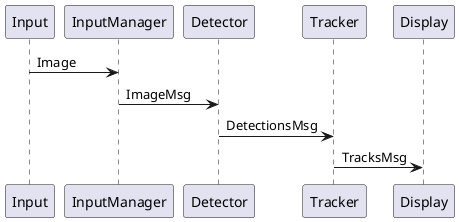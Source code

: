 @startuml
Input -> InputManager: Image
InputManager -> Detector: ImageMsg  
Detector -> Tracker: DetectionsMsg
Tracker -> Display: TracksMsg
@enduml
